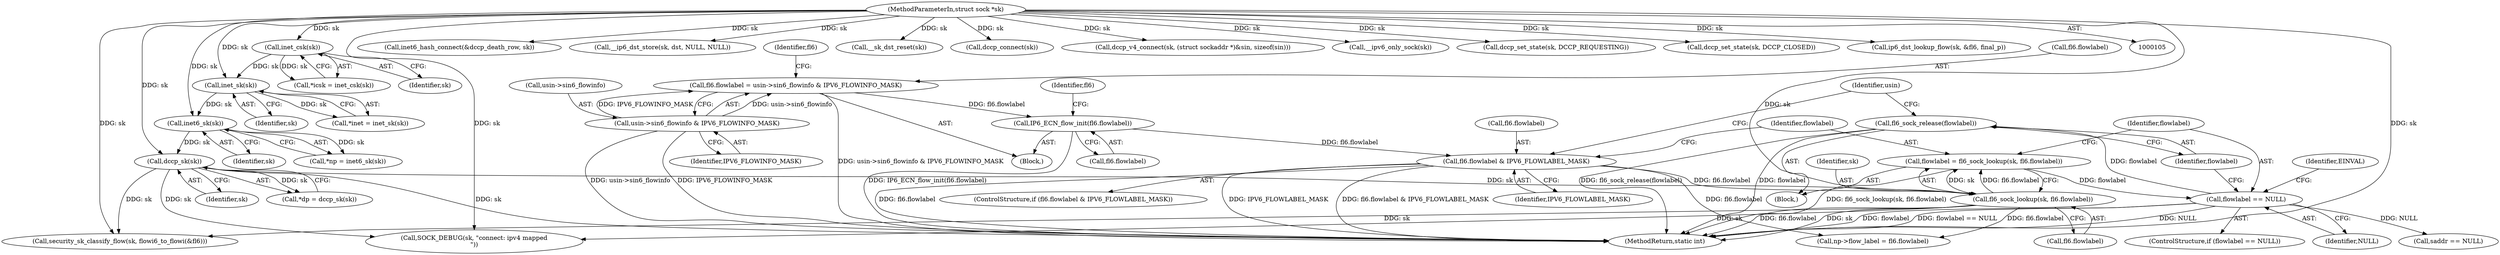 digraph "0_linux_45f6fad84cc305103b28d73482b344d7f5b76f39@pointer" {
"1000213" [label="(Call,fl6_sock_release(flowlabel))"];
"1000207" [label="(Call,flowlabel == NULL)"];
"1000199" [label="(Call,flowlabel = fl6_sock_lookup(sk, fl6.flowlabel))"];
"1000201" [label="(Call,fl6_sock_lookup(sk, fl6.flowlabel))"];
"1000134" [label="(Call,dccp_sk(sk))"];
"1000129" [label="(Call,inet6_sk(sk))"];
"1000124" [label="(Call,inet_sk(sk))"];
"1000119" [label="(Call,inet_csk(sk))"];
"1000106" [label="(MethodParameterIn,struct sock *sk)"];
"1000192" [label="(Call,fl6.flowlabel & IPV6_FLOWLABEL_MASK)"];
"1000187" [label="(Call,IP6_ECN_flow_init(fl6.flowlabel))"];
"1000178" [label="(Call,fl6.flowlabel = usin->sin6_flowinfo & IPV6_FLOWINFO_MASK)"];
"1000182" [label="(Call,usin->sin6_flowinfo & IPV6_FLOWINFO_MASK)"];
"1000456" [label="(Call,security_sk_classify_flow(sk, flowi6_to_flowi(&fl6)))"];
"1000206" [label="(ControlStructure,if (flowlabel == NULL))"];
"1000130" [label="(Identifier,sk)"];
"1000189" [label="(Identifier,fl6)"];
"1000558" [label="(Call,inet6_hash_connect(&dccp_death_row, sk))"];
"1000117" [label="(Call,*icsk = inet_csk(sk))"];
"1000125" [label="(Identifier,sk)"];
"1000219" [label="(Identifier,usin)"];
"1000515" [label="(Call,__ip6_dst_store(sk, dst, NULL, NULL))"];
"1000106" [label="(MethodParameterIn,struct sock *sk)"];
"1000199" [label="(Call,flowlabel = fl6_sock_lookup(sk, fl6.flowlabel))"];
"1000182" [label="(Call,usin->sin6_flowinfo & IPV6_FLOWINFO_MASK)"];
"1000179" [label="(Call,fl6.flowlabel)"];
"1000315" [label="(Call,SOCK_DEBUG(sk, \"connect: ipv4 mapped\n\"))"];
"1000197" [label="(Block,)"];
"1000120" [label="(Identifier,sk)"];
"1000194" [label="(Identifier,fl6)"];
"1000196" [label="(Identifier,IPV6_FLOWLABEL_MASK)"];
"1000599" [label="(Call,__sk_dst_reset(sk))"];
"1000127" [label="(Call,*np = inet6_sk(sk))"];
"1000188" [label="(Call,fl6.flowlabel)"];
"1000212" [label="(Identifier,EINVAL)"];
"1000119" [label="(Call,inet_csk(sk))"];
"1000588" [label="(Call,dccp_connect(sk))"];
"1000124" [label="(Call,inet_sk(sk))"];
"1000213" [label="(Call,fl6_sock_release(flowlabel))"];
"1000207" [label="(Call,flowlabel == NULL)"];
"1000362" [label="(Call,dccp_v4_connect(sk, (struct sockaddr *)&sin, sizeof(sin)))"];
"1000319" [label="(Call,__ipv6_only_sock(sk))"];
"1000193" [label="(Call,fl6.flowlabel)"];
"1000135" [label="(Identifier,sk)"];
"1000178" [label="(Call,fl6.flowlabel = usin->sin6_flowinfo & IPV6_FLOWINFO_MASK)"];
"1000191" [label="(ControlStructure,if (fl6.flowlabel & IPV6_FLOWLABEL_MASK))"];
"1000129" [label="(Call,inet6_sk(sk))"];
"1000553" [label="(Call,dccp_set_state(sk, DCCP_REQUESTING))"];
"1000208" [label="(Identifier,flowlabel)"];
"1000186" [label="(Identifier,IPV6_FLOWINFO_MASK)"];
"1000187" [label="(Call,IP6_ECN_flow_init(fl6.flowlabel))"];
"1000200" [label="(Identifier,flowlabel)"];
"1000192" [label="(Call,fl6.flowlabel & IPV6_FLOWLABEL_MASK)"];
"1000183" [label="(Call,usin->sin6_flowinfo)"];
"1000596" [label="(Call,dccp_set_state(sk, DCCP_CLOSED))"];
"1000214" [label="(Identifier,flowlabel)"];
"1000201" [label="(Call,fl6_sock_lookup(sk, fl6.flowlabel))"];
"1000203" [label="(Call,fl6.flowlabel)"];
"1000134" [label="(Call,dccp_sk(sk))"];
"1000177" [label="(Block,)"];
"1000209" [label="(Identifier,NULL)"];
"1000296" [label="(Call,np->flow_label = fl6.flowlabel)"];
"1000202" [label="(Identifier,sk)"];
"1000122" [label="(Call,*inet = inet_sk(sk))"];
"1000473" [label="(Call,ip6_dst_lookup_flow(sk, &fl6, final_p))"];
"1000132" [label="(Call,*dp = dccp_sk(sk))"];
"1000614" [label="(MethodReturn,static int)"];
"1000488" [label="(Call,saddr == NULL)"];
"1000213" -> "1000197"  [label="AST: "];
"1000213" -> "1000214"  [label="CFG: "];
"1000214" -> "1000213"  [label="AST: "];
"1000219" -> "1000213"  [label="CFG: "];
"1000213" -> "1000614"  [label="DDG: flowlabel"];
"1000213" -> "1000614"  [label="DDG: fl6_sock_release(flowlabel)"];
"1000207" -> "1000213"  [label="DDG: flowlabel"];
"1000207" -> "1000206"  [label="AST: "];
"1000207" -> "1000209"  [label="CFG: "];
"1000208" -> "1000207"  [label="AST: "];
"1000209" -> "1000207"  [label="AST: "];
"1000212" -> "1000207"  [label="CFG: "];
"1000214" -> "1000207"  [label="CFG: "];
"1000207" -> "1000614"  [label="DDG: NULL"];
"1000207" -> "1000614"  [label="DDG: flowlabel"];
"1000207" -> "1000614"  [label="DDG: flowlabel == NULL"];
"1000199" -> "1000207"  [label="DDG: flowlabel"];
"1000207" -> "1000488"  [label="DDG: NULL"];
"1000199" -> "1000197"  [label="AST: "];
"1000199" -> "1000201"  [label="CFG: "];
"1000200" -> "1000199"  [label="AST: "];
"1000201" -> "1000199"  [label="AST: "];
"1000208" -> "1000199"  [label="CFG: "];
"1000199" -> "1000614"  [label="DDG: fl6_sock_lookup(sk, fl6.flowlabel)"];
"1000201" -> "1000199"  [label="DDG: sk"];
"1000201" -> "1000199"  [label="DDG: fl6.flowlabel"];
"1000201" -> "1000203"  [label="CFG: "];
"1000202" -> "1000201"  [label="AST: "];
"1000203" -> "1000201"  [label="AST: "];
"1000201" -> "1000614"  [label="DDG: fl6.flowlabel"];
"1000201" -> "1000614"  [label="DDG: sk"];
"1000134" -> "1000201"  [label="DDG: sk"];
"1000106" -> "1000201"  [label="DDG: sk"];
"1000192" -> "1000201"  [label="DDG: fl6.flowlabel"];
"1000201" -> "1000296"  [label="DDG: fl6.flowlabel"];
"1000201" -> "1000315"  [label="DDG: sk"];
"1000201" -> "1000456"  [label="DDG: sk"];
"1000134" -> "1000132"  [label="AST: "];
"1000134" -> "1000135"  [label="CFG: "];
"1000135" -> "1000134"  [label="AST: "];
"1000132" -> "1000134"  [label="CFG: "];
"1000134" -> "1000614"  [label="DDG: sk"];
"1000134" -> "1000132"  [label="DDG: sk"];
"1000129" -> "1000134"  [label="DDG: sk"];
"1000106" -> "1000134"  [label="DDG: sk"];
"1000134" -> "1000315"  [label="DDG: sk"];
"1000134" -> "1000456"  [label="DDG: sk"];
"1000129" -> "1000127"  [label="AST: "];
"1000129" -> "1000130"  [label="CFG: "];
"1000130" -> "1000129"  [label="AST: "];
"1000127" -> "1000129"  [label="CFG: "];
"1000129" -> "1000127"  [label="DDG: sk"];
"1000124" -> "1000129"  [label="DDG: sk"];
"1000106" -> "1000129"  [label="DDG: sk"];
"1000124" -> "1000122"  [label="AST: "];
"1000124" -> "1000125"  [label="CFG: "];
"1000125" -> "1000124"  [label="AST: "];
"1000122" -> "1000124"  [label="CFG: "];
"1000124" -> "1000122"  [label="DDG: sk"];
"1000119" -> "1000124"  [label="DDG: sk"];
"1000106" -> "1000124"  [label="DDG: sk"];
"1000119" -> "1000117"  [label="AST: "];
"1000119" -> "1000120"  [label="CFG: "];
"1000120" -> "1000119"  [label="AST: "];
"1000117" -> "1000119"  [label="CFG: "];
"1000119" -> "1000117"  [label="DDG: sk"];
"1000106" -> "1000119"  [label="DDG: sk"];
"1000106" -> "1000105"  [label="AST: "];
"1000106" -> "1000614"  [label="DDG: sk"];
"1000106" -> "1000315"  [label="DDG: sk"];
"1000106" -> "1000319"  [label="DDG: sk"];
"1000106" -> "1000362"  [label="DDG: sk"];
"1000106" -> "1000456"  [label="DDG: sk"];
"1000106" -> "1000473"  [label="DDG: sk"];
"1000106" -> "1000515"  [label="DDG: sk"];
"1000106" -> "1000553"  [label="DDG: sk"];
"1000106" -> "1000558"  [label="DDG: sk"];
"1000106" -> "1000588"  [label="DDG: sk"];
"1000106" -> "1000596"  [label="DDG: sk"];
"1000106" -> "1000599"  [label="DDG: sk"];
"1000192" -> "1000191"  [label="AST: "];
"1000192" -> "1000196"  [label="CFG: "];
"1000193" -> "1000192"  [label="AST: "];
"1000196" -> "1000192"  [label="AST: "];
"1000200" -> "1000192"  [label="CFG: "];
"1000219" -> "1000192"  [label="CFG: "];
"1000192" -> "1000614"  [label="DDG: fl6.flowlabel"];
"1000192" -> "1000614"  [label="DDG: IPV6_FLOWLABEL_MASK"];
"1000192" -> "1000614"  [label="DDG: fl6.flowlabel & IPV6_FLOWLABEL_MASK"];
"1000187" -> "1000192"  [label="DDG: fl6.flowlabel"];
"1000192" -> "1000296"  [label="DDG: fl6.flowlabel"];
"1000187" -> "1000177"  [label="AST: "];
"1000187" -> "1000188"  [label="CFG: "];
"1000188" -> "1000187"  [label="AST: "];
"1000194" -> "1000187"  [label="CFG: "];
"1000187" -> "1000614"  [label="DDG: IP6_ECN_flow_init(fl6.flowlabel)"];
"1000178" -> "1000187"  [label="DDG: fl6.flowlabel"];
"1000178" -> "1000177"  [label="AST: "];
"1000178" -> "1000182"  [label="CFG: "];
"1000179" -> "1000178"  [label="AST: "];
"1000182" -> "1000178"  [label="AST: "];
"1000189" -> "1000178"  [label="CFG: "];
"1000178" -> "1000614"  [label="DDG: usin->sin6_flowinfo & IPV6_FLOWINFO_MASK"];
"1000182" -> "1000178"  [label="DDG: usin->sin6_flowinfo"];
"1000182" -> "1000178"  [label="DDG: IPV6_FLOWINFO_MASK"];
"1000182" -> "1000186"  [label="CFG: "];
"1000183" -> "1000182"  [label="AST: "];
"1000186" -> "1000182"  [label="AST: "];
"1000182" -> "1000614"  [label="DDG: IPV6_FLOWINFO_MASK"];
"1000182" -> "1000614"  [label="DDG: usin->sin6_flowinfo"];
}
